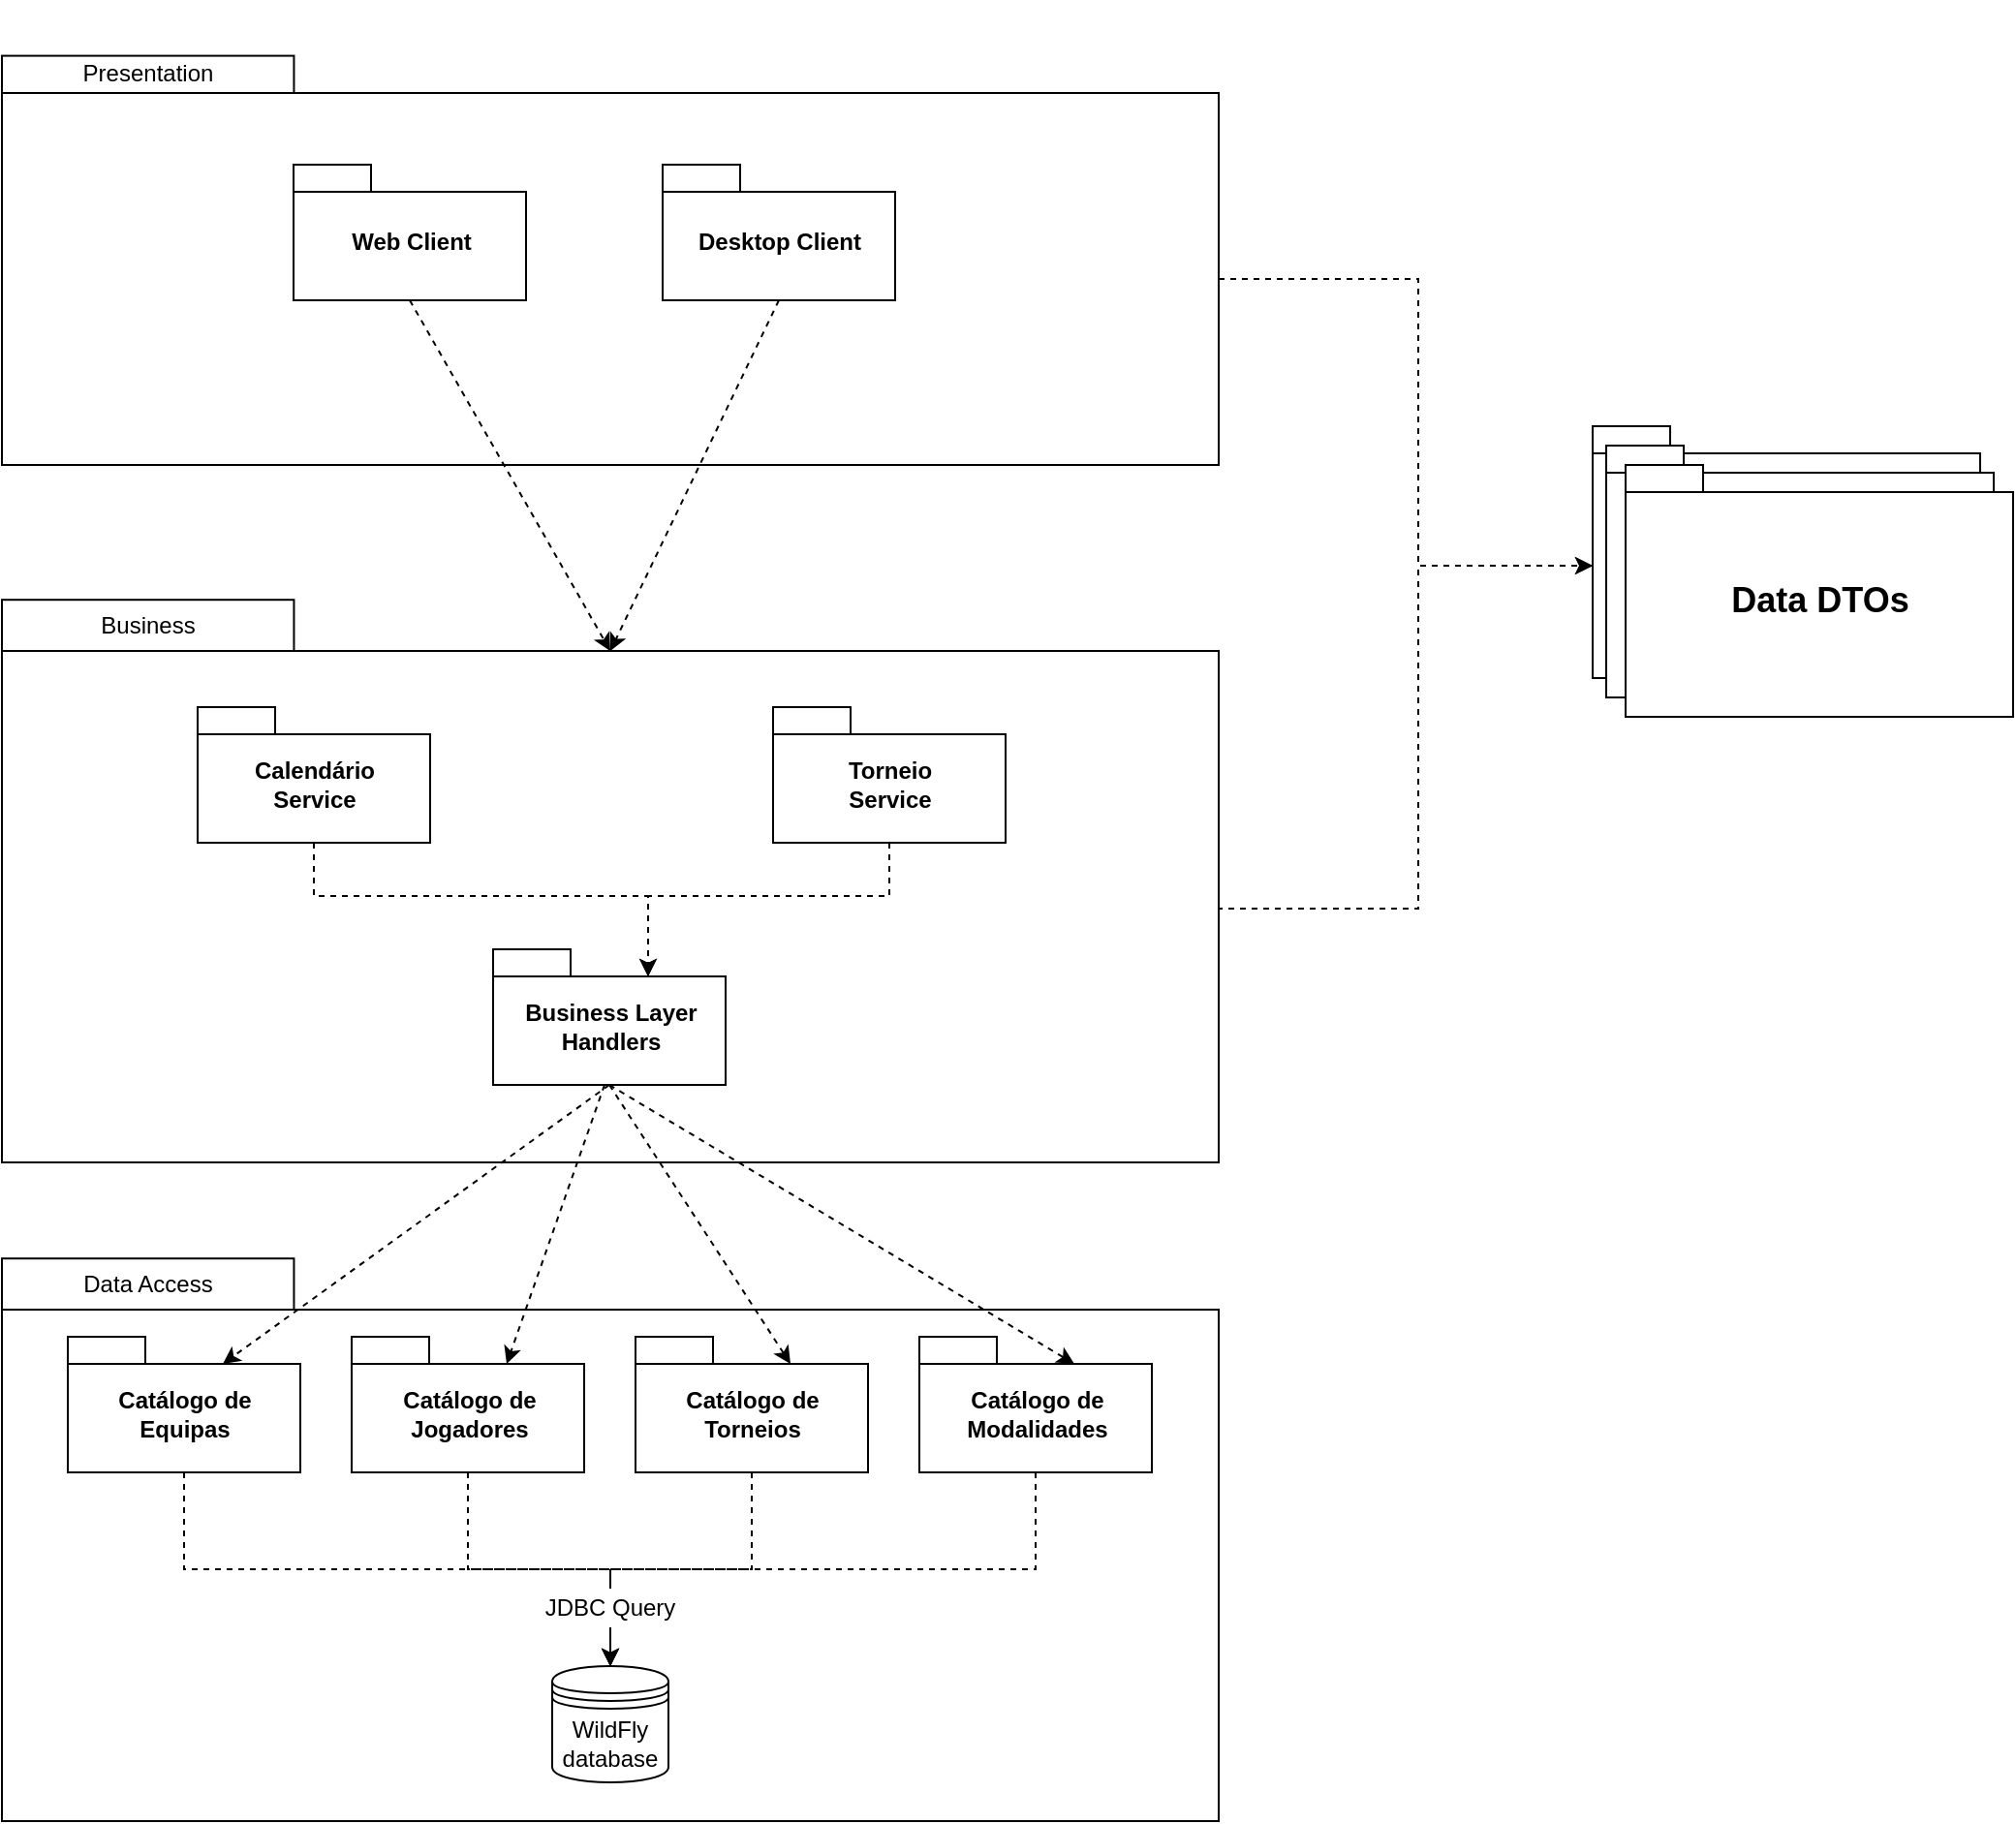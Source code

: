<mxfile version="12.2.2" type="device" pages="1"><diagram id="SIPMIAlDeONCsYvyqfv9" name="Page-1"><mxGraphModel dx="1443" dy="827" grid="1" gridSize="10" guides="1" tooltips="1" connect="1" arrows="1" fold="1" page="1" pageScale="1" pageWidth="827" pageHeight="1169" math="0" shadow="0"><root><mxCell id="0"/><mxCell id="1" parent="0"/><mxCell id="DPic975rMkJQM5uBFtiI-5" value="" style="group" parent="1" vertex="1" connectable="0"><mxGeometry x="99" y="800" width="628" height="330" as="geometry"/></mxCell><mxCell id="DPic975rMkJQM5uBFtiI-3" value="" style="rounded=0;whiteSpace=wrap;html=1;" parent="DPic975rMkJQM5uBFtiI-5" vertex="1"><mxGeometry y="39.6" width="150.72" height="26.4" as="geometry"/></mxCell><mxCell id="DPic975rMkJQM5uBFtiI-1" value="" style="rounded=0;whiteSpace=wrap;html=1;" parent="DPic975rMkJQM5uBFtiI-5" vertex="1"><mxGeometry y="66" width="628" height="264" as="geometry"/></mxCell><mxCell id="DPic975rMkJQM5uBFtiI-2" value="Data Access" style="text;html=1;strokeColor=none;fillColor=none;align=center;verticalAlign=middle;whiteSpace=wrap;rounded=0;" parent="DPic975rMkJQM5uBFtiI-5" vertex="1"><mxGeometry y="33" width="150.72" height="39.6" as="geometry"/></mxCell><mxCell id="DPic975rMkJQM5uBFtiI-17" value="WildFly database" style="shape=datastore;whiteSpace=wrap;html=1;" parent="DPic975rMkJQM5uBFtiI-5" vertex="1"><mxGeometry x="284" y="250" width="60" height="60" as="geometry"/></mxCell><mxCell id="DPic975rMkJQM5uBFtiI-23" style="edgeStyle=orthogonalEdgeStyle;rounded=0;orthogonalLoop=1;jettySize=auto;html=1;exitX=0.5;exitY=1;exitDx=0;exitDy=0;exitPerimeter=0;entryX=0.5;entryY=0;entryDx=0;entryDy=0;dashed=1;" parent="DPic975rMkJQM5uBFtiI-5" source="DPic975rMkJQM5uBFtiI-13" target="DPic975rMkJQM5uBFtiI-17" edge="1"><mxGeometry relative="1" as="geometry"/></mxCell><mxCell id="DPic975rMkJQM5uBFtiI-13" value="Catálogo de &lt;br&gt;Equipas" style="shape=folder;fontStyle=1;spacingTop=10;tabWidth=40;tabHeight=14;tabPosition=left;html=1;" parent="DPic975rMkJQM5uBFtiI-5" vertex="1"><mxGeometry x="34" y="80" width="120" height="70" as="geometry"/></mxCell><mxCell id="DPic975rMkJQM5uBFtiI-19" style="edgeStyle=orthogonalEdgeStyle;rounded=0;orthogonalLoop=1;jettySize=auto;html=1;exitX=0.5;exitY=1;exitDx=0;exitDy=0;exitPerimeter=0;entryX=0.5;entryY=0;entryDx=0;entryDy=0;dashed=1;" parent="DPic975rMkJQM5uBFtiI-5" source="DPic975rMkJQM5uBFtiI-14" target="DPic975rMkJQM5uBFtiI-17" edge="1"><mxGeometry relative="1" as="geometry"/></mxCell><mxCell id="DPic975rMkJQM5uBFtiI-14" value="Catálogo de &lt;br&gt;Jogadores" style="shape=folder;fontStyle=1;spacingTop=10;tabWidth=40;tabHeight=14;tabPosition=left;html=1;" parent="DPic975rMkJQM5uBFtiI-5" vertex="1"><mxGeometry x="180.5" y="80" width="120" height="70" as="geometry"/></mxCell><mxCell id="DPic975rMkJQM5uBFtiI-24" style="edgeStyle=orthogonalEdgeStyle;rounded=0;orthogonalLoop=1;jettySize=auto;html=1;exitX=0.5;exitY=1;exitDx=0;exitDy=0;exitPerimeter=0;entryX=0.5;entryY=0;entryDx=0;entryDy=0;dashed=1;" parent="DPic975rMkJQM5uBFtiI-5" source="DPic975rMkJQM5uBFtiI-15" target="DPic975rMkJQM5uBFtiI-17" edge="1"><mxGeometry relative="1" as="geometry"/></mxCell><mxCell id="DPic975rMkJQM5uBFtiI-15" value="Catálogo de&lt;br&gt;Torneios" style="shape=folder;fontStyle=1;spacingTop=10;tabWidth=40;tabHeight=14;tabPosition=left;html=1;" parent="DPic975rMkJQM5uBFtiI-5" vertex="1"><mxGeometry x="327" y="80" width="120" height="70" as="geometry"/></mxCell><mxCell id="DPic975rMkJQM5uBFtiI-26" style="edgeStyle=orthogonalEdgeStyle;rounded=0;orthogonalLoop=1;jettySize=auto;html=1;exitX=0.5;exitY=1;exitDx=0;exitDy=0;exitPerimeter=0;entryX=0.5;entryY=0;entryDx=0;entryDy=0;dashed=1;" parent="DPic975rMkJQM5uBFtiI-5" source="DPic975rMkJQM5uBFtiI-16" target="DPic975rMkJQM5uBFtiI-17" edge="1"><mxGeometry relative="1" as="geometry"/></mxCell><mxCell id="DPic975rMkJQM5uBFtiI-16" value="Catálogo de &lt;br&gt;Modalidades" style="shape=folder;fontStyle=1;spacingTop=10;tabWidth=40;tabHeight=14;tabPosition=left;html=1;" parent="DPic975rMkJQM5uBFtiI-5" vertex="1"><mxGeometry x="473.5" y="80" width="120" height="70" as="geometry"/></mxCell><mxCell id="DPic975rMkJQM5uBFtiI-31" value="JDBC Query" style="rounded=0;whiteSpace=wrap;html=1;strokeColor=none;" parent="DPic975rMkJQM5uBFtiI-5" vertex="1"><mxGeometry x="274" y="210" width="80" height="20" as="geometry"/></mxCell><mxCell id="DPic975rMkJQM5uBFtiI-32" value="" style="group" parent="1" vertex="1" connectable="0"><mxGeometry x="99" y="460" width="628" height="330" as="geometry"/></mxCell><mxCell id="DPic975rMkJQM5uBFtiI-33" value="" style="rounded=0;whiteSpace=wrap;html=1;" parent="DPic975rMkJQM5uBFtiI-32" vertex="1"><mxGeometry y="39.6" width="150.72" height="26.4" as="geometry"/></mxCell><mxCell id="DPic975rMkJQM5uBFtiI-34" value="" style="rounded=0;whiteSpace=wrap;html=1;" parent="DPic975rMkJQM5uBFtiI-32" vertex="1"><mxGeometry y="66" width="628" height="264" as="geometry"/></mxCell><mxCell id="DPic975rMkJQM5uBFtiI-35" value="Business" style="text;html=1;strokeColor=none;fillColor=none;align=center;verticalAlign=middle;whiteSpace=wrap;rounded=0;" parent="DPic975rMkJQM5uBFtiI-32" vertex="1"><mxGeometry y="33" width="150.72" height="39.6" as="geometry"/></mxCell><mxCell id="DPic975rMkJQM5uBFtiI-37" style="edgeStyle=orthogonalEdgeStyle;rounded=0;orthogonalLoop=1;jettySize=auto;html=1;exitX=0.5;exitY=1;exitDx=0;exitDy=0;exitPerimeter=0;entryX=0.5;entryY=0;entryDx=0;entryDy=0;" parent="DPic975rMkJQM5uBFtiI-32" edge="1"><mxGeometry relative="1" as="geometry"><mxPoint x="314.176" y="249.588" as="targetPoint"/></mxGeometry></mxCell><mxCell id="DPic975rMkJQM5uBFtiI-39" style="edgeStyle=orthogonalEdgeStyle;rounded=0;orthogonalLoop=1;jettySize=auto;html=1;exitX=0.5;exitY=1;exitDx=0;exitDy=0;exitPerimeter=0;entryX=0.5;entryY=0;entryDx=0;entryDy=0;" parent="DPic975rMkJQM5uBFtiI-32" edge="1"><mxGeometry relative="1" as="geometry"><mxPoint x="314.176" y="249.588" as="targetPoint"/></mxGeometry></mxCell><mxCell id="DPic975rMkJQM5uBFtiI-43" style="edgeStyle=orthogonalEdgeStyle;rounded=0;orthogonalLoop=1;jettySize=auto;html=1;exitX=0.5;exitY=1;exitDx=0;exitDy=0;exitPerimeter=0;entryX=0.5;entryY=0;entryDx=0;entryDy=0;" parent="DPic975rMkJQM5uBFtiI-32" edge="1"><mxGeometry relative="1" as="geometry"><mxPoint x="314.176" y="249.588" as="targetPoint"/></mxGeometry></mxCell><mxCell id="BMHXS9FfAJADyxy_jjRZ-17" style="edgeStyle=orthogonalEdgeStyle;rounded=0;orthogonalLoop=1;jettySize=auto;html=1;exitX=0.5;exitY=1;exitDx=0;exitDy=0;exitPerimeter=0;entryX=0;entryY=0;entryDx=80;entryDy=14;entryPerimeter=0;dashed=1;" edge="1" parent="DPic975rMkJQM5uBFtiI-32" source="BMHXS9FfAJADyxy_jjRZ-1" target="BMHXS9FfAJADyxy_jjRZ-11"><mxGeometry relative="1" as="geometry"/></mxCell><mxCell id="BMHXS9FfAJADyxy_jjRZ-1" value="Calendário&lt;br&gt;Service" style="shape=folder;fontStyle=1;spacingTop=10;tabWidth=40;tabHeight=14;tabPosition=left;html=1;" vertex="1" parent="DPic975rMkJQM5uBFtiI-32"><mxGeometry x="101" y="95" width="120" height="70" as="geometry"/></mxCell><mxCell id="BMHXS9FfAJADyxy_jjRZ-19" style="edgeStyle=orthogonalEdgeStyle;rounded=0;orthogonalLoop=1;jettySize=auto;html=1;exitX=0.5;exitY=1;exitDx=0;exitDy=0;exitPerimeter=0;entryX=0;entryY=0;entryDx=80;entryDy=14;entryPerimeter=0;dashed=1;" edge="1" parent="DPic975rMkJQM5uBFtiI-32" source="BMHXS9FfAJADyxy_jjRZ-10" target="BMHXS9FfAJADyxy_jjRZ-11"><mxGeometry relative="1" as="geometry"/></mxCell><mxCell id="BMHXS9FfAJADyxy_jjRZ-10" value="Torneio&lt;br&gt;Service" style="shape=folder;fontStyle=1;spacingTop=10;tabWidth=40;tabHeight=14;tabPosition=left;html=1;" vertex="1" parent="DPic975rMkJQM5uBFtiI-32"><mxGeometry x="398" y="95" width="120" height="70" as="geometry"/></mxCell><mxCell id="BMHXS9FfAJADyxy_jjRZ-11" value="Business Layer&lt;br&gt;Handlers" style="shape=folder;fontStyle=1;spacingTop=10;tabWidth=40;tabHeight=14;tabPosition=left;html=1;" vertex="1" parent="DPic975rMkJQM5uBFtiI-32"><mxGeometry x="253.5" y="220" width="120" height="70" as="geometry"/></mxCell><mxCell id="BMHXS9FfAJADyxy_jjRZ-21" value="" style="endArrow=classic;html=1;exitX=0.5;exitY=1;exitDx=0;exitDy=0;exitPerimeter=0;entryX=0;entryY=0;entryDx=80;entryDy=14;entryPerimeter=0;dashed=1;" edge="1" parent="1" source="BMHXS9FfAJADyxy_jjRZ-11" target="DPic975rMkJQM5uBFtiI-13"><mxGeometry width="50" height="50" relative="1" as="geometry"><mxPoint x="249.5" y="775" as="sourcePoint"/><mxPoint x="299.5" y="725" as="targetPoint"/></mxGeometry></mxCell><mxCell id="BMHXS9FfAJADyxy_jjRZ-22" value="" style="endArrow=classic;html=1;entryX=0;entryY=0;entryDx=80;entryDy=14;entryPerimeter=0;dashed=1;" edge="1" parent="1" target="DPic975rMkJQM5uBFtiI-14"><mxGeometry width="50" height="50" relative="1" as="geometry"><mxPoint x="410" y="750" as="sourcePoint"/><mxPoint x="223" y="904" as="targetPoint"/></mxGeometry></mxCell><mxCell id="BMHXS9FfAJADyxy_jjRZ-23" value="" style="endArrow=classic;html=1;entryX=0;entryY=0;entryDx=80;entryDy=14;entryPerimeter=0;dashed=1;exitX=0.5;exitY=1;exitDx=0;exitDy=0;exitPerimeter=0;" edge="1" parent="1" source="BMHXS9FfAJADyxy_jjRZ-11" target="DPic975rMkJQM5uBFtiI-15"><mxGeometry width="50" height="50" relative="1" as="geometry"><mxPoint x="420" y="760" as="sourcePoint"/><mxPoint x="369.5" y="904" as="targetPoint"/></mxGeometry></mxCell><mxCell id="BMHXS9FfAJADyxy_jjRZ-24" value="" style="endArrow=classic;html=1;entryX=0;entryY=0;entryDx=80;entryDy=14;entryPerimeter=0;dashed=1;exitX=0.5;exitY=1;exitDx=0;exitDy=0;exitPerimeter=0;" edge="1" parent="1" source="BMHXS9FfAJADyxy_jjRZ-11" target="DPic975rMkJQM5uBFtiI-16"><mxGeometry width="50" height="50" relative="1" as="geometry"><mxPoint x="422.5" y="760" as="sourcePoint"/><mxPoint x="516.0" y="904" as="targetPoint"/></mxGeometry></mxCell><mxCell id="BMHXS9FfAJADyxy_jjRZ-25" value="" style="group" vertex="1" connectable="0" parent="1"><mxGeometry x="99" y="190" width="628" height="240" as="geometry"/></mxCell><mxCell id="BMHXS9FfAJADyxy_jjRZ-26" value="" style="rounded=0;whiteSpace=wrap;html=1;" vertex="1" parent="BMHXS9FfAJADyxy_jjRZ-25"><mxGeometry y="28.8" width="150.72" height="19.2" as="geometry"/></mxCell><mxCell id="BMHXS9FfAJADyxy_jjRZ-27" value="" style="rounded=0;whiteSpace=wrap;html=1;" vertex="1" parent="BMHXS9FfAJADyxy_jjRZ-25"><mxGeometry y="48" width="628" height="192" as="geometry"/></mxCell><mxCell id="BMHXS9FfAJADyxy_jjRZ-28" value="Presentation" style="text;html=1;strokeColor=none;fillColor=none;align=center;verticalAlign=middle;whiteSpace=wrap;rounded=0;" vertex="1" parent="BMHXS9FfAJADyxy_jjRZ-25"><mxGeometry y="24" width="150.72" height="28.8" as="geometry"/></mxCell><mxCell id="BMHXS9FfAJADyxy_jjRZ-29" style="edgeStyle=orthogonalEdgeStyle;rounded=0;orthogonalLoop=1;jettySize=auto;html=1;exitX=0.5;exitY=1;exitDx=0;exitDy=0;exitPerimeter=0;entryX=0.5;entryY=0;entryDx=0;entryDy=0;" edge="1" parent="BMHXS9FfAJADyxy_jjRZ-25"><mxGeometry relative="1" as="geometry"><mxPoint x="314.176" y="181.519" as="targetPoint"/></mxGeometry></mxCell><mxCell id="BMHXS9FfAJADyxy_jjRZ-30" style="edgeStyle=orthogonalEdgeStyle;rounded=0;orthogonalLoop=1;jettySize=auto;html=1;exitX=0.5;exitY=1;exitDx=0;exitDy=0;exitPerimeter=0;entryX=0.5;entryY=0;entryDx=0;entryDy=0;" edge="1" parent="BMHXS9FfAJADyxy_jjRZ-25"><mxGeometry relative="1" as="geometry"><mxPoint x="314.176" y="181.519" as="targetPoint"/></mxGeometry></mxCell><mxCell id="BMHXS9FfAJADyxy_jjRZ-31" style="edgeStyle=orthogonalEdgeStyle;rounded=0;orthogonalLoop=1;jettySize=auto;html=1;exitX=0.5;exitY=1;exitDx=0;exitDy=0;exitPerimeter=0;entryX=0.5;entryY=0;entryDx=0;entryDy=0;" edge="1" parent="BMHXS9FfAJADyxy_jjRZ-25"><mxGeometry relative="1" as="geometry"><mxPoint x="314.176" y="181.519" as="targetPoint"/></mxGeometry></mxCell><mxCell id="BMHXS9FfAJADyxy_jjRZ-37" value="Web Client" style="shape=folder;fontStyle=1;spacingTop=10;tabWidth=40;tabHeight=14;tabPosition=left;html=1;" vertex="1" parent="BMHXS9FfAJADyxy_jjRZ-25"><mxGeometry x="150.5" y="85" width="120" height="70" as="geometry"/></mxCell><mxCell id="BMHXS9FfAJADyxy_jjRZ-39" value="Desktop Client" style="shape=folder;fontStyle=1;spacingTop=10;tabWidth=40;tabHeight=14;tabPosition=left;html=1;" vertex="1" parent="BMHXS9FfAJADyxy_jjRZ-25"><mxGeometry x="341" y="85" width="120" height="70" as="geometry"/></mxCell><mxCell id="BMHXS9FfAJADyxy_jjRZ-42" value="" style="endArrow=classic;html=1;dashed=1;exitX=0.5;exitY=1;exitDx=0;exitDy=0;exitPerimeter=0;entryX=0.5;entryY=0;entryDx=0;entryDy=0;" edge="1" parent="1" source="BMHXS9FfAJADyxy_jjRZ-37" target="DPic975rMkJQM5uBFtiI-34"><mxGeometry width="50" height="50" relative="1" as="geometry"><mxPoint x="9" y="550" as="sourcePoint"/><mxPoint x="390" y="490" as="targetPoint"/></mxGeometry></mxCell><mxCell id="BMHXS9FfAJADyxy_jjRZ-43" value="" style="endArrow=classic;html=1;dashed=1;exitX=0.5;exitY=1;exitDx=0;exitDy=0;exitPerimeter=0;entryX=0.5;entryY=0;entryDx=0;entryDy=0;" edge="1" parent="1" source="BMHXS9FfAJADyxy_jjRZ-39" target="DPic975rMkJQM5uBFtiI-34"><mxGeometry width="50" height="50" relative="1" as="geometry"><mxPoint x="319.5" y="265" as="sourcePoint"/><mxPoint x="480" y="500" as="targetPoint"/></mxGeometry></mxCell><mxCell id="BMHXS9FfAJADyxy_jjRZ-49" value="" style="group" vertex="1" connectable="0" parent="1"><mxGeometry x="920" y="410" width="217" height="150" as="geometry"/></mxCell><mxCell id="BMHXS9FfAJADyxy_jjRZ-46" value="package" style="shape=folder;fontStyle=1;spacingTop=10;tabWidth=40;tabHeight=14;tabPosition=left;html=1;" vertex="1" parent="BMHXS9FfAJADyxy_jjRZ-49"><mxGeometry width="200" height="130" as="geometry"/></mxCell><mxCell id="BMHXS9FfAJADyxy_jjRZ-47" value="package" style="shape=folder;fontStyle=1;spacingTop=10;tabWidth=40;tabHeight=14;tabPosition=left;html=1;" vertex="1" parent="BMHXS9FfAJADyxy_jjRZ-49"><mxGeometry x="7" y="10" width="200" height="130" as="geometry"/></mxCell><mxCell id="BMHXS9FfAJADyxy_jjRZ-48" value="&lt;font style=&quot;font-size: 18px&quot;&gt;Data DTOs&lt;br&gt;&lt;/font&gt;" style="shape=folder;fontStyle=1;spacingTop=10;tabWidth=40;tabHeight=14;tabPosition=left;html=1;" vertex="1" parent="BMHXS9FfAJADyxy_jjRZ-49"><mxGeometry x="17" y="20" width="200" height="130" as="geometry"/></mxCell><mxCell id="BMHXS9FfAJADyxy_jjRZ-50" style="edgeStyle=orthogonalEdgeStyle;rounded=0;orthogonalLoop=1;jettySize=auto;html=1;exitX=1;exitY=0.5;exitDx=0;exitDy=0;dashed=1;entryX=0;entryY=0;entryDx=0;entryDy=72;entryPerimeter=0;" edge="1" parent="1" source="BMHXS9FfAJADyxy_jjRZ-27" target="BMHXS9FfAJADyxy_jjRZ-46"><mxGeometry relative="1" as="geometry"><mxPoint x="890" y="530" as="targetPoint"/><Array as="points"><mxPoint x="830" y="334"/><mxPoint x="830" y="482"/></Array></mxGeometry></mxCell><mxCell id="BMHXS9FfAJADyxy_jjRZ-51" style="edgeStyle=orthogonalEdgeStyle;rounded=0;orthogonalLoop=1;jettySize=auto;html=1;exitX=1;exitY=0.5;exitDx=0;exitDy=0;entryX=0;entryY=0;entryDx=0;entryDy=72;entryPerimeter=0;dashed=1;" edge="1" parent="1" source="DPic975rMkJQM5uBFtiI-34" target="BMHXS9FfAJADyxy_jjRZ-46"><mxGeometry relative="1" as="geometry"><Array as="points"><mxPoint x="830" y="659"/><mxPoint x="830" y="482"/></Array></mxGeometry></mxCell></root></mxGraphModel></diagram></mxfile>